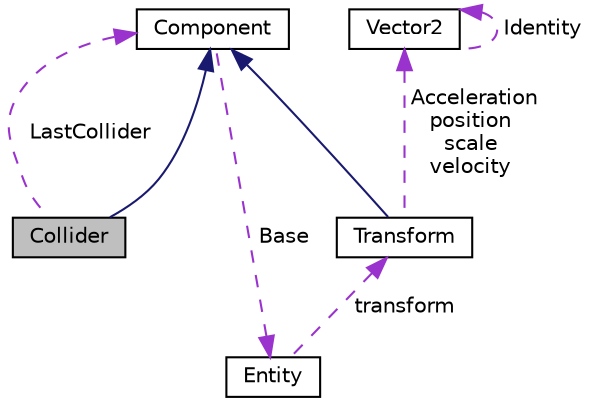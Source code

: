 digraph "Collider"
{
 // LATEX_PDF_SIZE
  edge [fontname="Helvetica",fontsize="10",labelfontname="Helvetica",labelfontsize="10"];
  node [fontname="Helvetica",fontsize="10",shape=record];
  Node1 [label="Collider",height=0.2,width=0.4,color="black", fillcolor="grey75", style="filled", fontcolor="black",tooltip=" "];
  Node2 -> Node1 [dir="back",color="midnightblue",fontsize="10",style="solid",fontname="Helvetica"];
  Node2 [label="Component",height=0.2,width=0.4,color="black", fillcolor="white", style="filled",URL="$class_component.html",tooltip=" "];
  Node3 -> Node2 [dir="back",color="darkorchid3",fontsize="10",style="dashed",label=" Base" ,fontname="Helvetica"];
  Node3 [label="Entity",height=0.2,width=0.4,color="black", fillcolor="white", style="filled",URL="$class_entity.html",tooltip=" "];
  Node4 -> Node3 [dir="back",color="darkorchid3",fontsize="10",style="dashed",label=" transform" ,fontname="Helvetica"];
  Node4 [label="Transform",height=0.2,width=0.4,color="black", fillcolor="white", style="filled",URL="$class_transform.html",tooltip=" "];
  Node2 -> Node4 [dir="back",color="midnightblue",fontsize="10",style="solid",fontname="Helvetica"];
  Node5 -> Node4 [dir="back",color="darkorchid3",fontsize="10",style="dashed",label=" Acceleration\nposition\nscale\nvelocity" ,fontname="Helvetica"];
  Node5 [label="Vector2",height=0.2,width=0.4,color="black", fillcolor="white", style="filled",URL="$struct_vector2.html",tooltip=" "];
  Node5 -> Node5 [dir="back",color="darkorchid3",fontsize="10",style="dashed",label=" Identity" ,fontname="Helvetica"];
  Node2 -> Node1 [dir="back",color="darkorchid3",fontsize="10",style="dashed",label=" LastCollider" ,fontname="Helvetica"];
}
